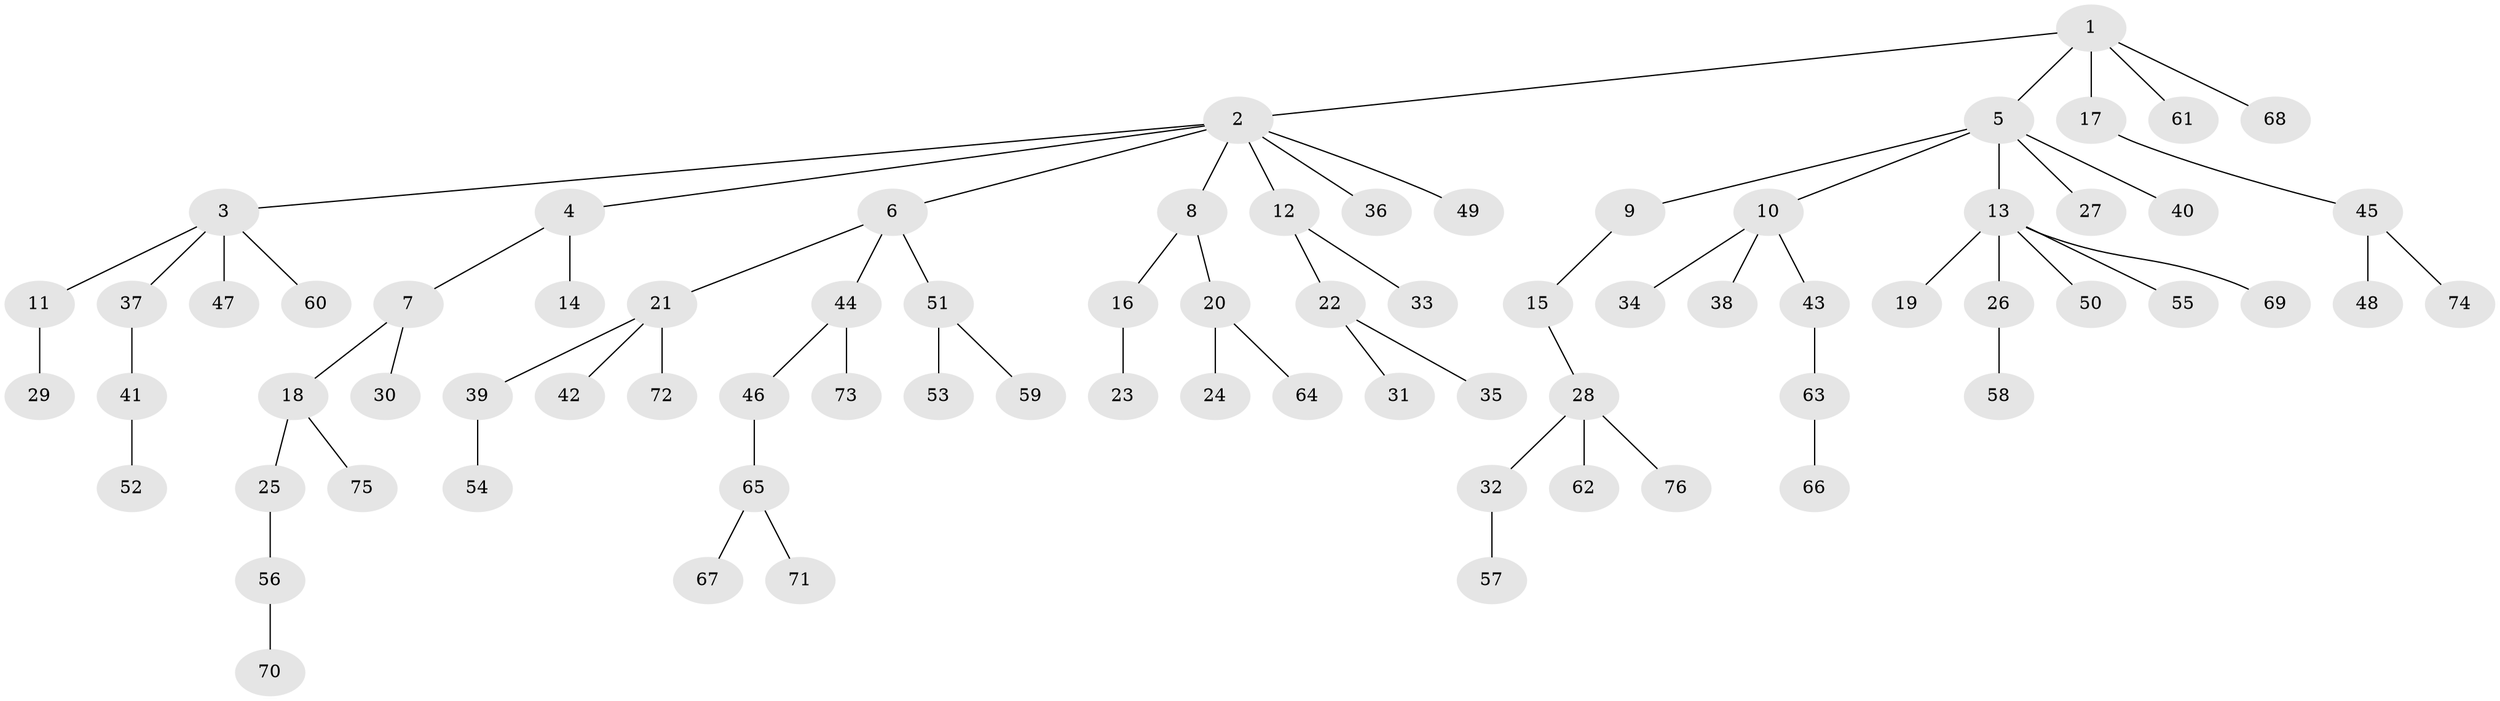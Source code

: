 // coarse degree distribution, {9: 0.045454545454545456, 2: 0.13636363636363635, 4: 0.045454545454545456, 1: 0.6363636363636364, 3: 0.13636363636363635}
// Generated by graph-tools (version 1.1) at 2025/19/03/04/25 18:19:13]
// undirected, 76 vertices, 75 edges
graph export_dot {
graph [start="1"]
  node [color=gray90,style=filled];
  1;
  2;
  3;
  4;
  5;
  6;
  7;
  8;
  9;
  10;
  11;
  12;
  13;
  14;
  15;
  16;
  17;
  18;
  19;
  20;
  21;
  22;
  23;
  24;
  25;
  26;
  27;
  28;
  29;
  30;
  31;
  32;
  33;
  34;
  35;
  36;
  37;
  38;
  39;
  40;
  41;
  42;
  43;
  44;
  45;
  46;
  47;
  48;
  49;
  50;
  51;
  52;
  53;
  54;
  55;
  56;
  57;
  58;
  59;
  60;
  61;
  62;
  63;
  64;
  65;
  66;
  67;
  68;
  69;
  70;
  71;
  72;
  73;
  74;
  75;
  76;
  1 -- 2;
  1 -- 5;
  1 -- 17;
  1 -- 61;
  1 -- 68;
  2 -- 3;
  2 -- 4;
  2 -- 6;
  2 -- 8;
  2 -- 12;
  2 -- 36;
  2 -- 49;
  3 -- 11;
  3 -- 37;
  3 -- 47;
  3 -- 60;
  4 -- 7;
  4 -- 14;
  5 -- 9;
  5 -- 10;
  5 -- 13;
  5 -- 27;
  5 -- 40;
  6 -- 21;
  6 -- 44;
  6 -- 51;
  7 -- 18;
  7 -- 30;
  8 -- 16;
  8 -- 20;
  9 -- 15;
  10 -- 34;
  10 -- 38;
  10 -- 43;
  11 -- 29;
  12 -- 22;
  12 -- 33;
  13 -- 19;
  13 -- 26;
  13 -- 50;
  13 -- 55;
  13 -- 69;
  15 -- 28;
  16 -- 23;
  17 -- 45;
  18 -- 25;
  18 -- 75;
  20 -- 24;
  20 -- 64;
  21 -- 39;
  21 -- 42;
  21 -- 72;
  22 -- 31;
  22 -- 35;
  25 -- 56;
  26 -- 58;
  28 -- 32;
  28 -- 62;
  28 -- 76;
  32 -- 57;
  37 -- 41;
  39 -- 54;
  41 -- 52;
  43 -- 63;
  44 -- 46;
  44 -- 73;
  45 -- 48;
  45 -- 74;
  46 -- 65;
  51 -- 53;
  51 -- 59;
  56 -- 70;
  63 -- 66;
  65 -- 67;
  65 -- 71;
}
